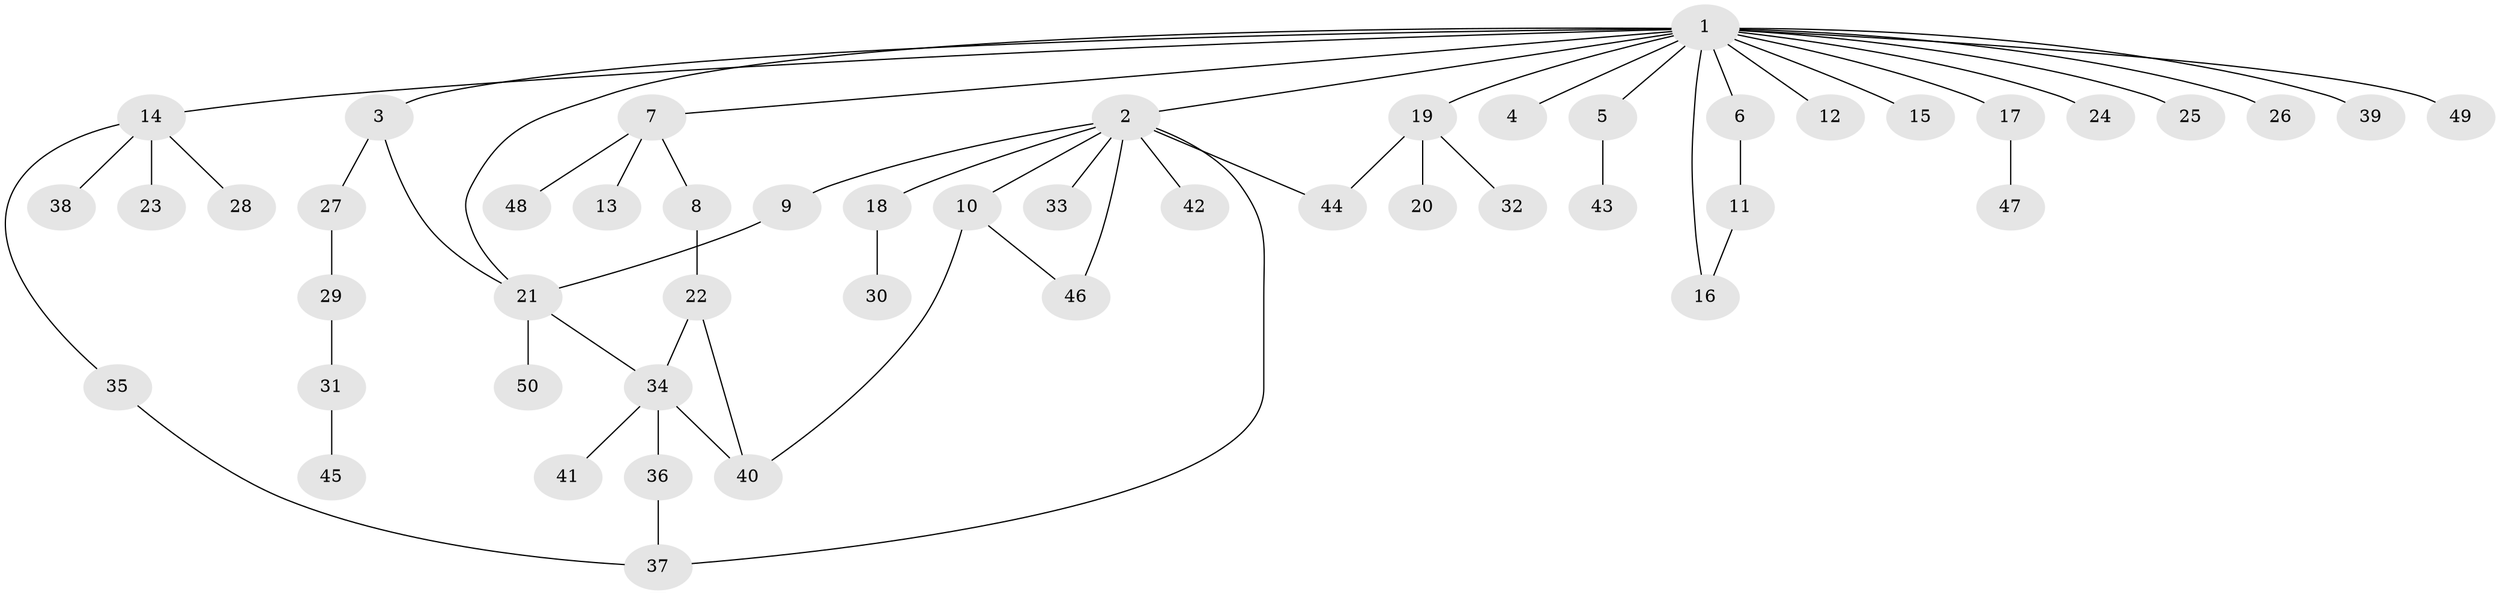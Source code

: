 // Generated by graph-tools (version 1.1) at 2025/47/03/09/25 04:47:05]
// undirected, 50 vertices, 59 edges
graph export_dot {
graph [start="1"]
  node [color=gray90,style=filled];
  1;
  2;
  3;
  4;
  5;
  6;
  7;
  8;
  9;
  10;
  11;
  12;
  13;
  14;
  15;
  16;
  17;
  18;
  19;
  20;
  21;
  22;
  23;
  24;
  25;
  26;
  27;
  28;
  29;
  30;
  31;
  32;
  33;
  34;
  35;
  36;
  37;
  38;
  39;
  40;
  41;
  42;
  43;
  44;
  45;
  46;
  47;
  48;
  49;
  50;
  1 -- 2;
  1 -- 3;
  1 -- 4;
  1 -- 5;
  1 -- 6;
  1 -- 7;
  1 -- 12;
  1 -- 14;
  1 -- 15;
  1 -- 16;
  1 -- 17;
  1 -- 19;
  1 -- 21;
  1 -- 24;
  1 -- 25;
  1 -- 26;
  1 -- 39;
  1 -- 49;
  2 -- 9;
  2 -- 10;
  2 -- 18;
  2 -- 33;
  2 -- 37;
  2 -- 42;
  2 -- 44;
  2 -- 46;
  3 -- 21;
  3 -- 27;
  5 -- 43;
  6 -- 11;
  7 -- 8;
  7 -- 13;
  7 -- 48;
  8 -- 22;
  9 -- 21;
  10 -- 40;
  10 -- 46;
  11 -- 16;
  14 -- 23;
  14 -- 28;
  14 -- 35;
  14 -- 38;
  17 -- 47;
  18 -- 30;
  19 -- 20;
  19 -- 32;
  19 -- 44;
  21 -- 34;
  21 -- 50;
  22 -- 34;
  22 -- 40;
  27 -- 29;
  29 -- 31;
  31 -- 45;
  34 -- 36;
  34 -- 40;
  34 -- 41;
  35 -- 37;
  36 -- 37;
}
